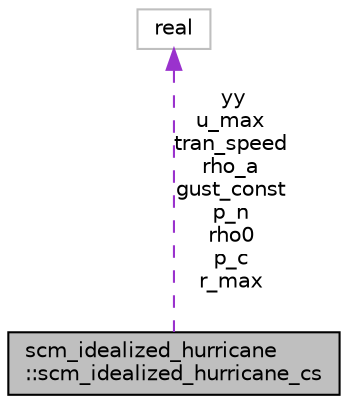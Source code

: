 digraph "scm_idealized_hurricane::scm_idealized_hurricane_cs"
{
 // INTERACTIVE_SVG=YES
  edge [fontname="Helvetica",fontsize="10",labelfontname="Helvetica",labelfontsize="10"];
  node [fontname="Helvetica",fontsize="10",shape=record];
  Node1 [label="scm_idealized_hurricane\l::scm_idealized_hurricane_cs",height=0.2,width=0.4,color="black", fillcolor="grey75", style="filled", fontcolor="black"];
  Node2 -> Node1 [dir="back",color="darkorchid3",fontsize="10",style="dashed",label=" yy\nu_max\ntran_speed\nrho_a\ngust_const\np_n\nrho0\np_c\nr_max" ,fontname="Helvetica"];
  Node2 [label="real",height=0.2,width=0.4,color="grey75", fillcolor="white", style="filled"];
}
